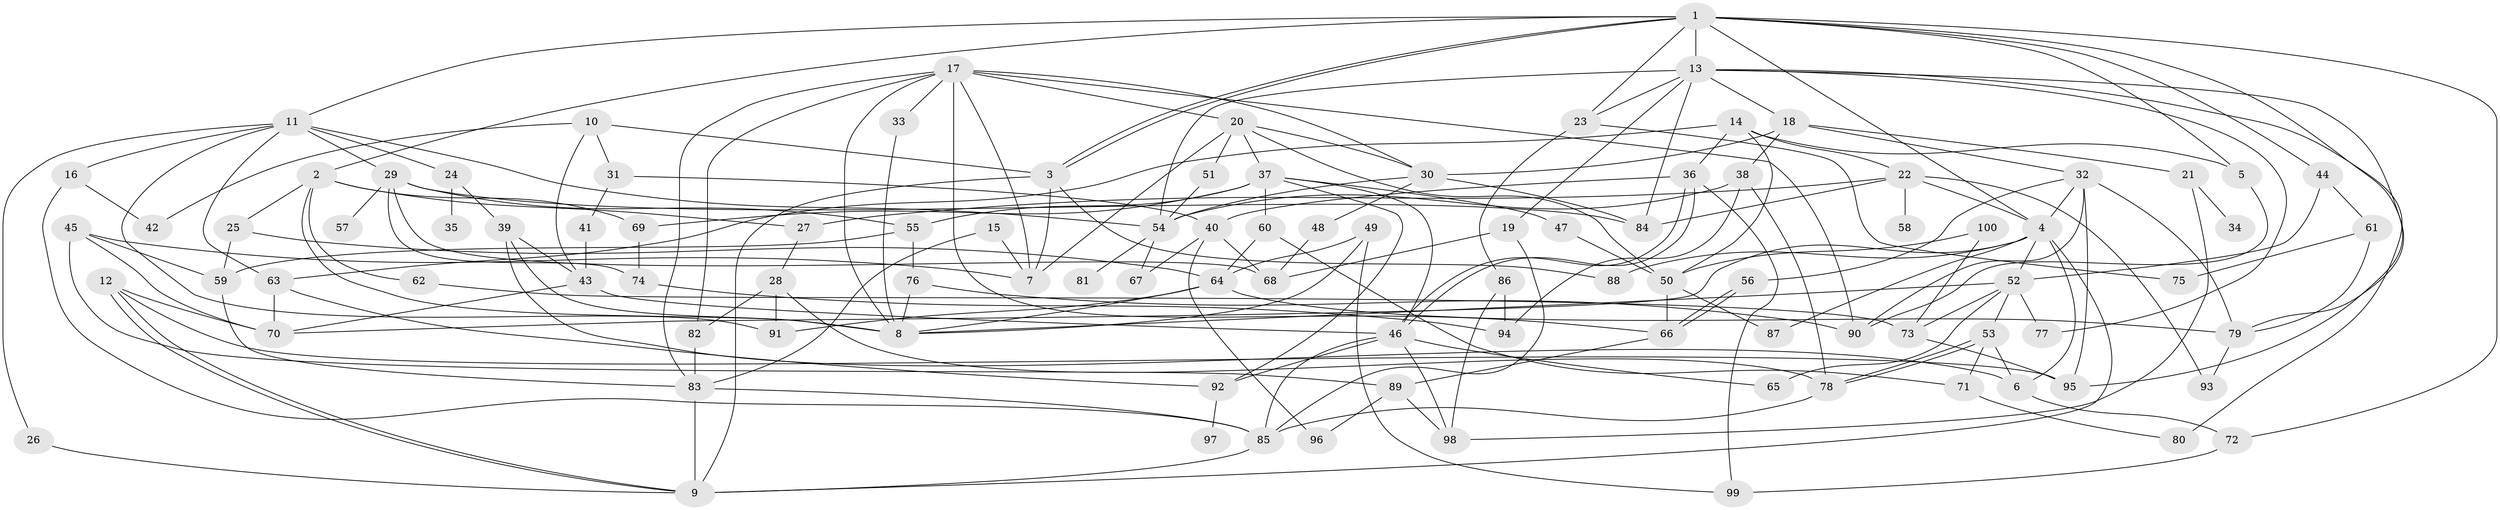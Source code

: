// Generated by graphtools (version 1.34) at Tue Nov  5 02:59:33 2019
// undirected, 100 vertices, 200 edges
graph export_dot {
  node [color=gray90,style=filled];
  "1";
  "10";
  "100";
  "11";
  "12";
  "13";
  "14";
  "15";
  "16";
  "17";
  "18";
  "19";
  "2";
  "20";
  "21";
  "22";
  "23";
  "24";
  "25";
  "26";
  "27";
  "28";
  "29";
  "3";
  "30";
  "31";
  "32";
  "33";
  "34";
  "35";
  "36";
  "37";
  "38";
  "39";
  "4";
  "40";
  "41";
  "42";
  "43";
  "44";
  "45";
  "46";
  "47";
  "48";
  "49";
  "5";
  "50";
  "51";
  "52";
  "53";
  "54";
  "55";
  "56";
  "57";
  "58";
  "59";
  "6";
  "60";
  "61";
  "62";
  "63";
  "64";
  "65";
  "66";
  "67";
  "68";
  "69";
  "7";
  "70";
  "71";
  "72";
  "73";
  "74";
  "75";
  "76";
  "77";
  "78";
  "79";
  "8";
  "80";
  "81";
  "82";
  "83";
  "84";
  "85";
  "86";
  "87";
  "88";
  "89";
  "9";
  "90";
  "91";
  "92";
  "93";
  "94";
  "95";
  "96";
  "97";
  "98";
  "99";
  "1" -- "4";
  "1" -- "72";
  "1" -- "3";
  "1" -- "3";
  "1" -- "79";
  "1" -- "2";
  "1" -- "23";
  "1" -- "11";
  "1" -- "5";
  "1" -- "44";
  "1" -- "13";
  "10" -- "43";
  "10" -- "3";
  "10" -- "31";
  "10" -- "42";
  "100" -- "73";
  "100" -- "50";
  "11" -- "54";
  "11" -- "29";
  "11" -- "91";
  "11" -- "63";
  "11" -- "16";
  "11" -- "24";
  "11" -- "26";
  "12" -- "9";
  "12" -- "9";
  "12" -- "70";
  "12" -- "95";
  "13" -- "23";
  "13" -- "77";
  "13" -- "19";
  "13" -- "84";
  "13" -- "54";
  "13" -- "80";
  "13" -- "18";
  "13" -- "95";
  "14" -- "36";
  "14" -- "63";
  "14" -- "50";
  "14" -- "5";
  "14" -- "22";
  "15" -- "7";
  "15" -- "83";
  "16" -- "42";
  "16" -- "85";
  "17" -- "30";
  "17" -- "7";
  "17" -- "82";
  "17" -- "20";
  "17" -- "66";
  "17" -- "83";
  "17" -- "33";
  "17" -- "8";
  "17" -- "90";
  "18" -- "38";
  "18" -- "21";
  "18" -- "32";
  "18" -- "30";
  "19" -- "85";
  "19" -- "68";
  "2" -- "27";
  "2" -- "62";
  "2" -- "8";
  "2" -- "25";
  "2" -- "69";
  "20" -- "37";
  "20" -- "7";
  "20" -- "30";
  "20" -- "51";
  "20" -- "50";
  "21" -- "34";
  "21" -- "98";
  "22" -- "84";
  "22" -- "93";
  "22" -- "4";
  "22" -- "58";
  "22" -- "27";
  "23" -- "86";
  "23" -- "75";
  "24" -- "35";
  "24" -- "39";
  "25" -- "59";
  "25" -- "64";
  "26" -- "9";
  "27" -- "28";
  "28" -- "91";
  "28" -- "82";
  "28" -- "78";
  "29" -- "84";
  "29" -- "55";
  "29" -- "74";
  "29" -- "57";
  "29" -- "68";
  "3" -- "9";
  "3" -- "88";
  "3" -- "7";
  "30" -- "48";
  "30" -- "54";
  "30" -- "84";
  "31" -- "41";
  "31" -- "40";
  "32" -- "79";
  "32" -- "95";
  "32" -- "90";
  "32" -- "56";
  "32" -- "4";
  "33" -- "8";
  "36" -- "40";
  "36" -- "46";
  "36" -- "46";
  "36" -- "99";
  "37" -- "92";
  "37" -- "46";
  "37" -- "47";
  "37" -- "60";
  "37" -- "55";
  "37" -- "69";
  "38" -- "78";
  "38" -- "94";
  "38" -- "54";
  "39" -- "43";
  "39" -- "8";
  "39" -- "6";
  "4" -- "9";
  "4" -- "87";
  "4" -- "88";
  "4" -- "52";
  "4" -- "6";
  "4" -- "70";
  "40" -- "96";
  "40" -- "67";
  "40" -- "68";
  "41" -- "43";
  "43" -- "70";
  "43" -- "46";
  "44" -- "52";
  "44" -- "61";
  "45" -- "70";
  "45" -- "89";
  "45" -- "7";
  "45" -- "59";
  "46" -- "92";
  "46" -- "65";
  "46" -- "85";
  "46" -- "98";
  "47" -- "50";
  "48" -- "68";
  "49" -- "99";
  "49" -- "64";
  "49" -- "8";
  "5" -- "90";
  "50" -- "66";
  "50" -- "87";
  "51" -- "54";
  "52" -- "65";
  "52" -- "8";
  "52" -- "73";
  "52" -- "53";
  "52" -- "77";
  "53" -- "6";
  "53" -- "71";
  "53" -- "78";
  "53" -- "78";
  "54" -- "81";
  "54" -- "67";
  "55" -- "76";
  "55" -- "59";
  "56" -- "66";
  "56" -- "66";
  "59" -- "83";
  "6" -- "72";
  "60" -- "71";
  "60" -- "64";
  "61" -- "79";
  "61" -- "75";
  "62" -- "73";
  "63" -- "92";
  "63" -- "70";
  "64" -- "79";
  "64" -- "8";
  "64" -- "91";
  "66" -- "89";
  "69" -- "74";
  "71" -- "80";
  "72" -- "99";
  "73" -- "95";
  "74" -- "94";
  "76" -- "90";
  "76" -- "8";
  "78" -- "85";
  "79" -- "93";
  "82" -- "83";
  "83" -- "9";
  "83" -- "85";
  "85" -- "9";
  "86" -- "98";
  "86" -- "94";
  "89" -- "96";
  "89" -- "98";
  "92" -- "97";
}
